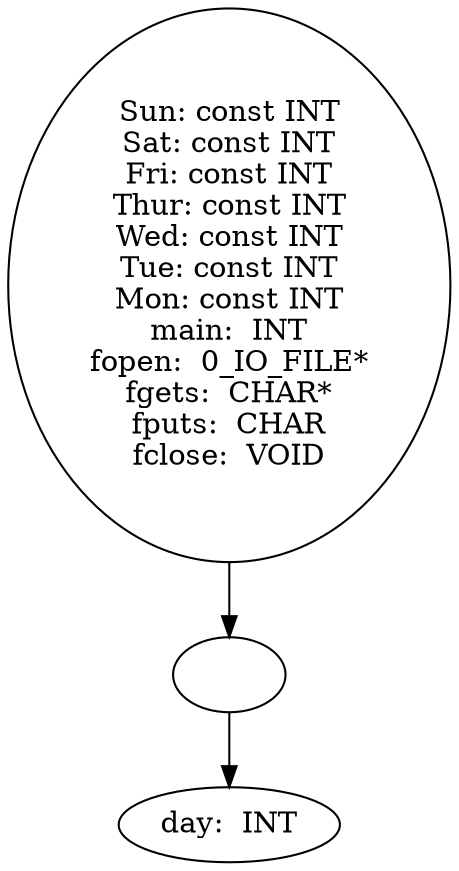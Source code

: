 digraph AST {
  "128829991779056" [label="Sun: const INT
Sat: const INT
Fri: const INT
Thur: const INT
Wed: const INT
Tue: const INT
Mon: const INT
main:  INT
fopen:  0_IO_FILE*
fgets:  CHAR*
fputs:  CHAR
fclose:  VOID"];
  "128829991779056" -> "128829991774352";
  "128829991774352" [label=""];
  "128829991774352" -> "128829991772768";
  "128829991772768" [label="day:  INT"];
}
